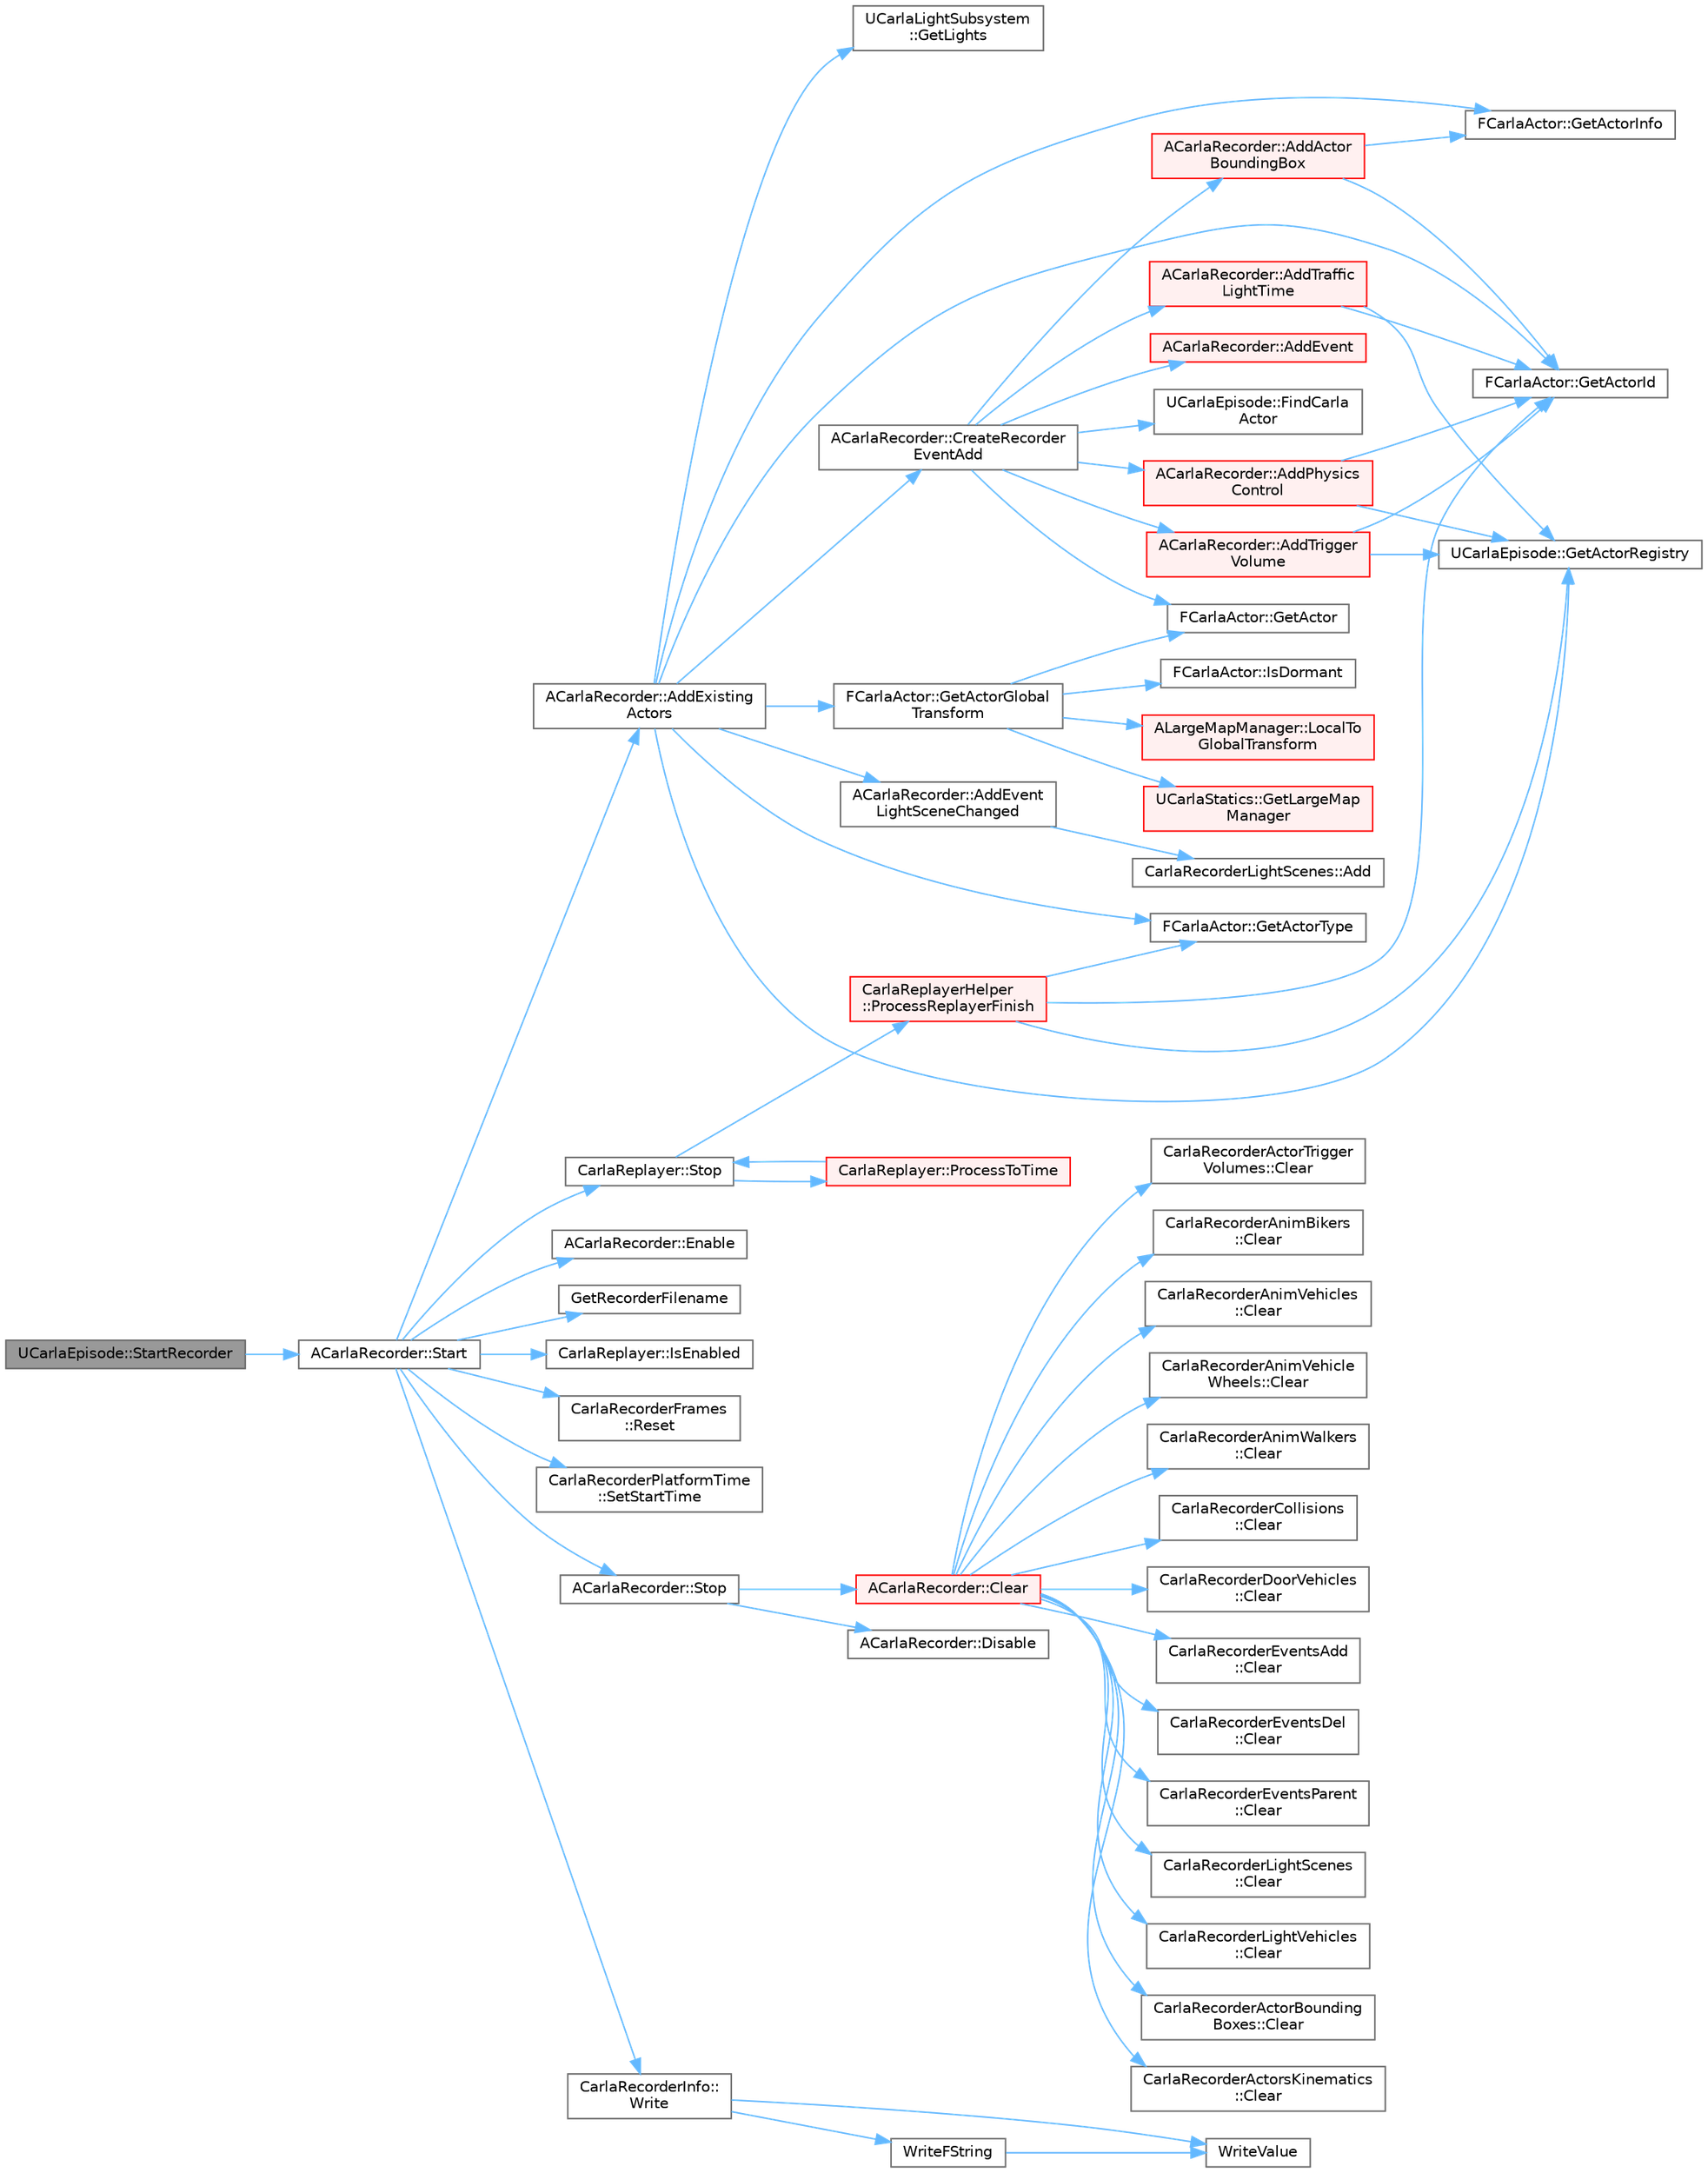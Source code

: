 digraph "UCarlaEpisode::StartRecorder"
{
 // INTERACTIVE_SVG=YES
 // LATEX_PDF_SIZE
  bgcolor="transparent";
  edge [fontname=Helvetica,fontsize=10,labelfontname=Helvetica,labelfontsize=10];
  node [fontname=Helvetica,fontsize=10,shape=box,height=0.2,width=0.4];
  rankdir="LR";
  Node1 [id="Node000001",label="UCarlaEpisode::StartRecorder",height=0.2,width=0.4,color="gray40", fillcolor="grey60", style="filled", fontcolor="black",tooltip=" "];
  Node1 -> Node2 [id="edge1_Node000001_Node000002",color="steelblue1",style="solid",tooltip=" "];
  Node2 [id="Node000002",label="ACarlaRecorder::Start",height=0.2,width=0.4,color="grey40", fillcolor="white", style="filled",URL="$dd/db9/classACarlaRecorder.html#aba719596bd56c72a39f902f6e9a5d290",tooltip=" "];
  Node2 -> Node3 [id="edge2_Node000002_Node000003",color="steelblue1",style="solid",tooltip=" "];
  Node3 [id="Node000003",label="ACarlaRecorder::AddExisting\lActors",height=0.2,width=0.4,color="grey40", fillcolor="white", style="filled",URL="$dd/db9/classACarlaRecorder.html#a820569404a522e28f6c4d3d638712214",tooltip=" "];
  Node3 -> Node4 [id="edge3_Node000003_Node000004",color="steelblue1",style="solid",tooltip=" "];
  Node4 [id="Node000004",label="ACarlaRecorder::AddEvent\lLightSceneChanged",height=0.2,width=0.4,color="grey40", fillcolor="white", style="filled",URL="$dd/db9/classACarlaRecorder.html#a66ece24dd7c2c338eddf2eb1c37f6398",tooltip=" "];
  Node4 -> Node5 [id="edge4_Node000004_Node000005",color="steelblue1",style="solid",tooltip=" "];
  Node5 [id="Node000005",label="CarlaRecorderLightScenes::Add",height=0.2,width=0.4,color="grey40", fillcolor="white", style="filled",URL="$d0/d93/structCarlaRecorderLightScenes.html#ab4283d91f928d6776dfd8fb33ca3b97f",tooltip=" "];
  Node3 -> Node6 [id="edge5_Node000003_Node000006",color="steelblue1",style="solid",tooltip=" "];
  Node6 [id="Node000006",label="ACarlaRecorder::CreateRecorder\lEventAdd",height=0.2,width=0.4,color="grey40", fillcolor="white", style="filled",URL="$dd/db9/classACarlaRecorder.html#acdf4f82056d66973371c281304a3a154",tooltip=" "];
  Node6 -> Node7 [id="edge6_Node000006_Node000007",color="steelblue1",style="solid",tooltip=" "];
  Node7 [id="Node000007",label="ACarlaRecorder::AddActor\lBoundingBox",height=0.2,width=0.4,color="red", fillcolor="#FFF0F0", style="filled",URL="$dd/db9/classACarlaRecorder.html#a3cd13249c0427d5c5e0c93cedf4bbf02",tooltip=" "];
  Node7 -> Node10 [id="edge7_Node000007_Node000010",color="steelblue1",style="solid",tooltip=" "];
  Node10 [id="Node000010",label="FCarlaActor::GetActorId",height=0.2,width=0.4,color="grey40", fillcolor="white", style="filled",URL="$dc/dde/classFCarlaActor.html#aca3d1a4bfcb5e0ae1974b7206933d665",tooltip=" "];
  Node7 -> Node11 [id="edge8_Node000007_Node000011",color="steelblue1",style="solid",tooltip=" "];
  Node11 [id="Node000011",label="FCarlaActor::GetActorInfo",height=0.2,width=0.4,color="grey40", fillcolor="white", style="filled",URL="$dc/dde/classFCarlaActor.html#ac9a28cdf1b57b3bf280270d40f53359a",tooltip=" "];
  Node6 -> Node12 [id="edge9_Node000006_Node000012",color="steelblue1",style="solid",tooltip=" "];
  Node12 [id="Node000012",label="ACarlaRecorder::AddEvent",height=0.2,width=0.4,color="red", fillcolor="#FFF0F0", style="filled",URL="$dd/db9/classACarlaRecorder.html#a2565ab46b0e9395dd1eec1922d7f0034",tooltip=" "];
  Node6 -> Node14 [id="edge10_Node000006_Node000014",color="steelblue1",style="solid",tooltip=" "];
  Node14 [id="Node000014",label="ACarlaRecorder::AddPhysics\lControl",height=0.2,width=0.4,color="red", fillcolor="#FFF0F0", style="filled",URL="$dd/db9/classACarlaRecorder.html#aaa310b858bbaa182543f144abe58e938",tooltip=" "];
  Node14 -> Node10 [id="edge11_Node000014_Node000010",color="steelblue1",style="solid",tooltip=" "];
  Node14 -> Node17 [id="edge12_Node000014_Node000017",color="steelblue1",style="solid",tooltip=" "];
  Node17 [id="Node000017",label="UCarlaEpisode::GetActorRegistry",height=0.2,width=0.4,color="grey40", fillcolor="white", style="filled",URL="$dc/d84/classUCarlaEpisode.html#acd82b87ea8d4e7d815922614e6e245ef",tooltip=" "];
  Node6 -> Node18 [id="edge13_Node000006_Node000018",color="steelblue1",style="solid",tooltip=" "];
  Node18 [id="Node000018",label="ACarlaRecorder::AddTraffic\lLightTime",height=0.2,width=0.4,color="red", fillcolor="#FFF0F0", style="filled",URL="$dd/db9/classACarlaRecorder.html#abf4346e0cd9a3514c4a14c136bcb4058",tooltip=" "];
  Node18 -> Node10 [id="edge14_Node000018_Node000010",color="steelblue1",style="solid",tooltip=" "];
  Node18 -> Node17 [id="edge15_Node000018_Node000017",color="steelblue1",style="solid",tooltip=" "];
  Node6 -> Node20 [id="edge16_Node000006_Node000020",color="steelblue1",style="solid",tooltip=" "];
  Node20 [id="Node000020",label="ACarlaRecorder::AddTrigger\lVolume",height=0.2,width=0.4,color="red", fillcolor="#FFF0F0", style="filled",URL="$dd/db9/classACarlaRecorder.html#a439f1a30a4599beede582f9a0297d7d0",tooltip=" "];
  Node20 -> Node10 [id="edge17_Node000020_Node000010",color="steelblue1",style="solid",tooltip=" "];
  Node20 -> Node17 [id="edge18_Node000020_Node000017",color="steelblue1",style="solid",tooltip=" "];
  Node6 -> Node24 [id="edge19_Node000006_Node000024",color="steelblue1",style="solid",tooltip=" "];
  Node24 [id="Node000024",label="UCarlaEpisode::FindCarla\lActor",height=0.2,width=0.4,color="grey40", fillcolor="white", style="filled",URL="$dc/d84/classUCarlaEpisode.html#a4d0c7a09f4d9de8110605e10125a93aa",tooltip="Find a Carla actor by id."];
  Node6 -> Node25 [id="edge20_Node000006_Node000025",color="steelblue1",style="solid",tooltip=" "];
  Node25 [id="Node000025",label="FCarlaActor::GetActor",height=0.2,width=0.4,color="grey40", fillcolor="white", style="filled",URL="$dc/dde/classFCarlaActor.html#a4d2752987e47827efd488b90053ad415",tooltip=" "];
  Node3 -> Node26 [id="edge21_Node000003_Node000026",color="steelblue1",style="solid",tooltip=" "];
  Node26 [id="Node000026",label="FCarlaActor::GetActorGlobal\lTransform",height=0.2,width=0.4,color="grey40", fillcolor="white", style="filled",URL="$dc/dde/classFCarlaActor.html#a850736f8ac70a32c1b5a1332783a7e9d",tooltip=" "];
  Node26 -> Node25 [id="edge22_Node000026_Node000025",color="steelblue1",style="solid",tooltip=" "];
  Node26 -> Node27 [id="edge23_Node000026_Node000027",color="steelblue1",style="solid",tooltip=" "];
  Node27 [id="Node000027",label="UCarlaStatics::GetLargeMap\lManager",height=0.2,width=0.4,color="red", fillcolor="#FFF0F0", style="filled",URL="$d7/d1e/classUCarlaStatics.html#a8137f56360aa59de44591fce99608dc4",tooltip=" "];
  Node26 -> Node30 [id="edge24_Node000026_Node000030",color="steelblue1",style="solid",tooltip=" "];
  Node30 [id="Node000030",label="FCarlaActor::IsDormant",height=0.2,width=0.4,color="grey40", fillcolor="white", style="filled",URL="$dc/dde/classFCarlaActor.html#a49f76353c69e02542858ed2cf6eeb000",tooltip=" "];
  Node26 -> Node31 [id="edge25_Node000026_Node000031",color="steelblue1",style="solid",tooltip=" "];
  Node31 [id="Node000031",label="ALargeMapManager::LocalTo\lGlobalTransform",height=0.2,width=0.4,color="red", fillcolor="#FFF0F0", style="filled",URL="$d9/d4b/classALargeMapManager.html#a6b89f53b4415151abe996440e008475d",tooltip=" "];
  Node3 -> Node10 [id="edge26_Node000003_Node000010",color="steelblue1",style="solid",tooltip=" "];
  Node3 -> Node11 [id="edge27_Node000003_Node000011",color="steelblue1",style="solid",tooltip=" "];
  Node3 -> Node17 [id="edge28_Node000003_Node000017",color="steelblue1",style="solid",tooltip=" "];
  Node3 -> Node33 [id="edge29_Node000003_Node000033",color="steelblue1",style="solid",tooltip=" "];
  Node33 [id="Node000033",label="FCarlaActor::GetActorType",height=0.2,width=0.4,color="grey40", fillcolor="white", style="filled",URL="$dc/dde/classFCarlaActor.html#a31ab39eb2088af21d9c85c47424f56b4",tooltip=" "];
  Node3 -> Node34 [id="edge30_Node000003_Node000034",color="steelblue1",style="solid",tooltip=" "];
  Node34 [id="Node000034",label="UCarlaLightSubsystem\l::GetLights",height=0.2,width=0.4,color="grey40", fillcolor="white", style="filled",URL="$db/df0/classUCarlaLightSubsystem.html#a1ebb6a397199d247837fa7d926b85c91",tooltip=" "];
  Node2 -> Node35 [id="edge31_Node000002_Node000035",color="steelblue1",style="solid",tooltip=" "];
  Node35 [id="Node000035",label="ACarlaRecorder::Enable",height=0.2,width=0.4,color="grey40", fillcolor="white", style="filled",URL="$dd/db9/classACarlaRecorder.html#a72500a0e25d008cd2d548d347010726f",tooltip=" "];
  Node2 -> Node36 [id="edge32_Node000002_Node000036",color="steelblue1",style="solid",tooltip=" "];
  Node36 [id="Node000036",label="GetRecorderFilename",height=0.2,width=0.4,color="grey40", fillcolor="white", style="filled",URL="$d6/d51/CarlaRecorderHelpers_8cpp.html#af6751b841d21267b06b9c47a184884d5",tooltip=" "];
  Node2 -> Node37 [id="edge33_Node000002_Node000037",color="steelblue1",style="solid",tooltip=" "];
  Node37 [id="Node000037",label="CarlaReplayer::IsEnabled",height=0.2,width=0.4,color="grey40", fillcolor="white", style="filled",URL="$dc/dc6/classCarlaReplayer.html#abac623a720ac5295c2b395aa3cc0d1f1",tooltip=" "];
  Node2 -> Node38 [id="edge34_Node000002_Node000038",color="steelblue1",style="solid",tooltip=" "];
  Node38 [id="Node000038",label="CarlaRecorderFrames\l::Reset",height=0.2,width=0.4,color="grey40", fillcolor="white", style="filled",URL="$d6/d4d/classCarlaRecorderFrames.html#a37637659d7d2491101f4272456f68f8c",tooltip=" "];
  Node2 -> Node39 [id="edge35_Node000002_Node000039",color="steelblue1",style="solid",tooltip=" "];
  Node39 [id="Node000039",label="CarlaRecorderPlatformTime\l::SetStartTime",height=0.2,width=0.4,color="grey40", fillcolor="white", style="filled",URL="$d2/de4/structCarlaRecorderPlatformTime.html#af82b483a9556155aed3d6e6aea85d0c4",tooltip=" "];
  Node2 -> Node40 [id="edge36_Node000002_Node000040",color="steelblue1",style="solid",tooltip=" "];
  Node40 [id="Node000040",label="ACarlaRecorder::Stop",height=0.2,width=0.4,color="grey40", fillcolor="white", style="filled",URL="$dd/db9/classACarlaRecorder.html#afbefa0c9df84650c63f75b780ce2dac5",tooltip=" "];
  Node40 -> Node41 [id="edge37_Node000040_Node000041",color="steelblue1",style="solid",tooltip=" "];
  Node41 [id="Node000041",label="ACarlaRecorder::Clear",height=0.2,width=0.4,color="red", fillcolor="#FFF0F0", style="filled",URL="$dd/db9/classACarlaRecorder.html#a00ad188c72717b34341950c51404946f",tooltip=" "];
  Node41 -> Node42 [id="edge38_Node000041_Node000042",color="steelblue1",style="solid",tooltip=" "];
  Node42 [id="Node000042",label="CarlaRecorderActorBounding\lBoxes::Clear",height=0.2,width=0.4,color="grey40", fillcolor="white", style="filled",URL="$d1/d74/classCarlaRecorderActorBoundingBoxes.html#ab833d799fcb233c3d1f1587a1d90ce7d",tooltip=" "];
  Node41 -> Node43 [id="edge39_Node000041_Node000043",color="steelblue1",style="solid",tooltip=" "];
  Node43 [id="Node000043",label="CarlaRecorderActorsKinematics\l::Clear",height=0.2,width=0.4,color="grey40", fillcolor="white", style="filled",URL="$dc/ded/classCarlaRecorderActorsKinematics.html#a6e947c42e6304c288dad09147318d2ec",tooltip=" "];
  Node41 -> Node44 [id="edge40_Node000041_Node000044",color="steelblue1",style="solid",tooltip=" "];
  Node44 [id="Node000044",label="CarlaRecorderActorTrigger\lVolumes::Clear",height=0.2,width=0.4,color="grey40", fillcolor="white", style="filled",URL="$d8/d4c/classCarlaRecorderActorTriggerVolumes.html#a0016eaad01ffc6bff1876eae9824df44",tooltip=" "];
  Node41 -> Node45 [id="edge41_Node000041_Node000045",color="steelblue1",style="solid",tooltip=" "];
  Node45 [id="Node000045",label="CarlaRecorderAnimBikers\l::Clear",height=0.2,width=0.4,color="grey40", fillcolor="white", style="filled",URL="$da/d46/classCarlaRecorderAnimBikers.html#a2b929431292f3d4a91a1cff2a7a09af1",tooltip=" "];
  Node41 -> Node46 [id="edge42_Node000041_Node000046",color="steelblue1",style="solid",tooltip=" "];
  Node46 [id="Node000046",label="CarlaRecorderAnimVehicles\l::Clear",height=0.2,width=0.4,color="grey40", fillcolor="white", style="filled",URL="$da/dd4/classCarlaRecorderAnimVehicles.html#a6d2b08c2e39e51d0214fd2000c98baad",tooltip=" "];
  Node41 -> Node47 [id="edge43_Node000041_Node000047",color="steelblue1",style="solid",tooltip=" "];
  Node47 [id="Node000047",label="CarlaRecorderAnimVehicle\lWheels::Clear",height=0.2,width=0.4,color="grey40", fillcolor="white", style="filled",URL="$d6/dd8/classCarlaRecorderAnimVehicleWheels.html#a5e12d228f157227e6fbff8bdace1163a",tooltip=" "];
  Node41 -> Node48 [id="edge44_Node000041_Node000048",color="steelblue1",style="solid",tooltip=" "];
  Node48 [id="Node000048",label="CarlaRecorderAnimWalkers\l::Clear",height=0.2,width=0.4,color="grey40", fillcolor="white", style="filled",URL="$de/d09/classCarlaRecorderAnimWalkers.html#a7bd5f67da9b9f9f4fde9cb94db76a096",tooltip=" "];
  Node41 -> Node49 [id="edge45_Node000041_Node000049",color="steelblue1",style="solid",tooltip=" "];
  Node49 [id="Node000049",label="CarlaRecorderCollisions\l::Clear",height=0.2,width=0.4,color="grey40", fillcolor="white", style="filled",URL="$da/d6e/classCarlaRecorderCollisions.html#aad347a76afefaea2883a6b7c382e1165",tooltip=" "];
  Node41 -> Node50 [id="edge46_Node000041_Node000050",color="steelblue1",style="solid",tooltip=" "];
  Node50 [id="Node000050",label="CarlaRecorderDoorVehicles\l::Clear",height=0.2,width=0.4,color="grey40", fillcolor="white", style="filled",URL="$dc/dd3/structCarlaRecorderDoorVehicles.html#af9eb53e1feabfaa23a1326ae0a2660ab",tooltip=" "];
  Node41 -> Node51 [id="edge47_Node000041_Node000051",color="steelblue1",style="solid",tooltip=" "];
  Node51 [id="Node000051",label="CarlaRecorderEventsAdd\l::Clear",height=0.2,width=0.4,color="grey40", fillcolor="white", style="filled",URL="$dd/dd4/classCarlaRecorderEventsAdd.html#a2bb750cb0efc0ffdf2907c5bda890890",tooltip=" "];
  Node41 -> Node52 [id="edge48_Node000041_Node000052",color="steelblue1",style="solid",tooltip=" "];
  Node52 [id="Node000052",label="CarlaRecorderEventsDel\l::Clear",height=0.2,width=0.4,color="grey40", fillcolor="white", style="filled",URL="$dd/d8e/classCarlaRecorderEventsDel.html#a45a160f3eb963ef7e547cae7033ee671",tooltip=" "];
  Node41 -> Node53 [id="edge49_Node000041_Node000053",color="steelblue1",style="solid",tooltip=" "];
  Node53 [id="Node000053",label="CarlaRecorderEventsParent\l::Clear",height=0.2,width=0.4,color="grey40", fillcolor="white", style="filled",URL="$dd/d35/classCarlaRecorderEventsParent.html#a1307b5ad46d6596d286424ea7b4ef907",tooltip=" "];
  Node41 -> Node54 [id="edge50_Node000041_Node000054",color="steelblue1",style="solid",tooltip=" "];
  Node54 [id="Node000054",label="CarlaRecorderLightScenes\l::Clear",height=0.2,width=0.4,color="grey40", fillcolor="white", style="filled",URL="$d0/d93/structCarlaRecorderLightScenes.html#ab1431e10aa89c16c716f10125f620c34",tooltip=" "];
  Node41 -> Node55 [id="edge51_Node000041_Node000055",color="steelblue1",style="solid",tooltip=" "];
  Node55 [id="Node000055",label="CarlaRecorderLightVehicles\l::Clear",height=0.2,width=0.4,color="grey40", fillcolor="white", style="filled",URL="$df/d7b/structCarlaRecorderLightVehicles.html#aa315ad3c63f66527d5dc883902ed4ce4",tooltip=" "];
  Node40 -> Node61 [id="edge52_Node000040_Node000061",color="steelblue1",style="solid",tooltip=" "];
  Node61 [id="Node000061",label="ACarlaRecorder::Disable",height=0.2,width=0.4,color="grey40", fillcolor="white", style="filled",URL="$dd/db9/classACarlaRecorder.html#a890dc66d1b56973c5bbe46a96f6130ce",tooltip=" "];
  Node2 -> Node62 [id="edge53_Node000002_Node000062",color="steelblue1",style="solid",tooltip=" "];
  Node62 [id="Node000062",label="CarlaReplayer::Stop",height=0.2,width=0.4,color="grey40", fillcolor="white", style="filled",URL="$dc/dc6/classCarlaReplayer.html#af627917f2c95135fb11b59af4f65dbf7",tooltip=" "];
  Node62 -> Node63 [id="edge54_Node000062_Node000063",color="steelblue1",style="solid",tooltip=" "];
  Node63 [id="Node000063",label="CarlaReplayerHelper\l::ProcessReplayerFinish",height=0.2,width=0.4,color="red", fillcolor="#FFF0F0", style="filled",URL="$d8/d27/classCarlaReplayerHelper.html#a1b52e6048a6474753a849642a55a4a6e",tooltip=" "];
  Node63 -> Node10 [id="edge55_Node000063_Node000010",color="steelblue1",style="solid",tooltip=" "];
  Node63 -> Node17 [id="edge56_Node000063_Node000017",color="steelblue1",style="solid",tooltip=" "];
  Node63 -> Node33 [id="edge57_Node000063_Node000033",color="steelblue1",style="solid",tooltip=" "];
  Node62 -> Node71 [id="edge58_Node000062_Node000071",color="steelblue1",style="solid",tooltip=" "];
  Node71 [id="Node000071",label="CarlaReplayer::ProcessToTime",height=0.2,width=0.4,color="red", fillcolor="#FFF0F0", style="filled",URL="$dc/dc6/classCarlaReplayer.html#ae0a5643d88257bdceb9e12d5c33194cb",tooltip=" "];
  Node71 -> Node62 [id="edge59_Node000071_Node000062",color="steelblue1",style="solid",tooltip=" "];
  Node2 -> Node212 [id="edge60_Node000002_Node000212",color="steelblue1",style="solid",tooltip=" "];
  Node212 [id="Node000212",label="CarlaRecorderInfo::\lWrite",height=0.2,width=0.4,color="grey40", fillcolor="white", style="filled",URL="$da/dab/structCarlaRecorderInfo.html#a27c24920a839f48660122b04b8296eb8",tooltip=" "];
  Node212 -> Node213 [id="edge61_Node000212_Node000213",color="steelblue1",style="solid",tooltip=" "];
  Node213 [id="Node000213",label="WriteFString",height=0.2,width=0.4,color="grey40", fillcolor="white", style="filled",URL="$d6/d51/CarlaRecorderHelpers_8cpp.html#a40ae2e78f27971b47934c69e98978397",tooltip=" "];
  Node213 -> Node214 [id="edge62_Node000213_Node000214",color="steelblue1",style="solid",tooltip=" "];
  Node214 [id="Node000214",label="WriteValue",height=0.2,width=0.4,color="grey40", fillcolor="white", style="filled",URL="$d6/dd1/CarlaRecorderHelpers_8h.html#ab3001b37b537aff86368f502ef8dbfa6",tooltip=" "];
  Node212 -> Node214 [id="edge63_Node000212_Node000214",color="steelblue1",style="solid",tooltip=" "];
}
